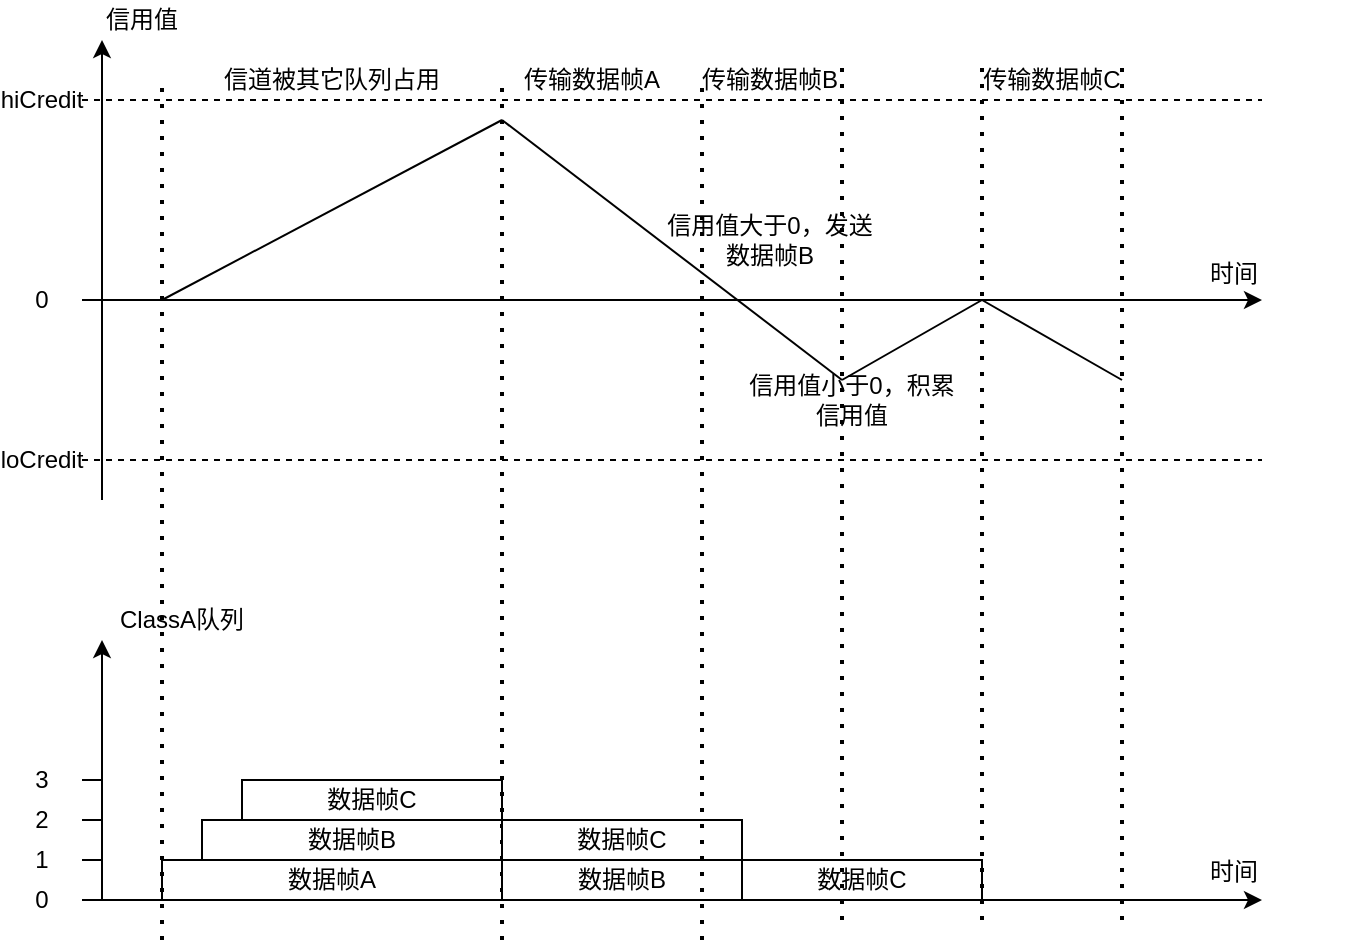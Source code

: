 <mxfile version="14.6.0" type="github">
  <diagram id="2HQvyCsuNLIA-essIyD5" name="Page-1">
    <mxGraphModel dx="981" dy="526" grid="0" gridSize="10" guides="1" tooltips="1" connect="1" arrows="1" fold="1" page="0" pageScale="1" pageWidth="827" pageHeight="1169" math="0" shadow="0">
      <root>
        <mxCell id="0" />
        <mxCell id="1" parent="0" />
        <mxCell id="q2cZeEuoKayBrFwD8LyS-1" value="" style="endArrow=classic;html=1;" parent="1" edge="1">
          <mxGeometry width="50" height="50" relative="1" as="geometry">
            <mxPoint x="80" y="310" as="sourcePoint" />
            <mxPoint x="80" y="80" as="targetPoint" />
          </mxGeometry>
        </mxCell>
        <mxCell id="q2cZeEuoKayBrFwD8LyS-2" value="" style="endArrow=classic;html=1;" parent="1" edge="1">
          <mxGeometry width="50" height="50" relative="1" as="geometry">
            <mxPoint x="70" y="210" as="sourcePoint" />
            <mxPoint x="660" y="210" as="targetPoint" />
          </mxGeometry>
        </mxCell>
        <mxCell id="q2cZeEuoKayBrFwD8LyS-3" value="0" style="text;html=1;strokeColor=none;fillColor=none;align=center;verticalAlign=middle;whiteSpace=wrap;rounded=0;" parent="1" vertex="1">
          <mxGeometry x="30" y="200" width="40" height="20" as="geometry" />
        </mxCell>
        <mxCell id="q2cZeEuoKayBrFwD8LyS-5" value="" style="endArrow=none;dashed=1;html=1;" parent="1" edge="1">
          <mxGeometry width="50" height="50" relative="1" as="geometry">
            <mxPoint x="70" y="110" as="sourcePoint" />
            <mxPoint x="660" y="110" as="targetPoint" />
          </mxGeometry>
        </mxCell>
        <mxCell id="q2cZeEuoKayBrFwD8LyS-6" value="hiCredit" style="text;html=1;strokeColor=none;fillColor=none;align=center;verticalAlign=middle;whiteSpace=wrap;rounded=0;" parent="1" vertex="1">
          <mxGeometry x="30" y="100" width="40" height="20" as="geometry" />
        </mxCell>
        <mxCell id="q2cZeEuoKayBrFwD8LyS-7" value="" style="endArrow=none;dashed=1;html=1;" parent="1" edge="1">
          <mxGeometry width="50" height="50" relative="1" as="geometry">
            <mxPoint x="70" y="290" as="sourcePoint" />
            <mxPoint x="660" y="290" as="targetPoint" />
          </mxGeometry>
        </mxCell>
        <mxCell id="q2cZeEuoKayBrFwD8LyS-8" value="loCredit" style="text;html=1;strokeColor=none;fillColor=none;align=center;verticalAlign=middle;whiteSpace=wrap;rounded=0;" parent="1" vertex="1">
          <mxGeometry x="30" y="280" width="40" height="20" as="geometry" />
        </mxCell>
        <mxCell id="q2cZeEuoKayBrFwD8LyS-9" value="信用值" style="text;html=1;strokeColor=none;fillColor=none;align=center;verticalAlign=middle;whiteSpace=wrap;rounded=0;" parent="1" vertex="1">
          <mxGeometry x="80" y="60" width="40" height="20" as="geometry" />
        </mxCell>
        <mxCell id="q2cZeEuoKayBrFwD8LyS-11" value="" style="endArrow=classic;html=1;" parent="1" edge="1">
          <mxGeometry width="50" height="50" relative="1" as="geometry">
            <mxPoint x="80" y="510" as="sourcePoint" />
            <mxPoint x="80" y="380" as="targetPoint" />
          </mxGeometry>
        </mxCell>
        <mxCell id="q2cZeEuoKayBrFwD8LyS-12" value="" style="endArrow=classic;html=1;" parent="1" edge="1">
          <mxGeometry width="50" height="50" relative="1" as="geometry">
            <mxPoint x="70" y="510" as="sourcePoint" />
            <mxPoint x="660" y="510" as="targetPoint" />
          </mxGeometry>
        </mxCell>
        <mxCell id="q2cZeEuoKayBrFwD8LyS-13" value="0" style="text;html=1;strokeColor=none;fillColor=none;align=center;verticalAlign=middle;whiteSpace=wrap;rounded=0;" parent="1" vertex="1">
          <mxGeometry x="30" y="500" width="40" height="20" as="geometry" />
        </mxCell>
        <mxCell id="q2cZeEuoKayBrFwD8LyS-15" value="1" style="text;html=1;strokeColor=none;fillColor=none;align=center;verticalAlign=middle;whiteSpace=wrap;rounded=0;" parent="1" vertex="1">
          <mxGeometry x="30" y="480" width="40" height="20" as="geometry" />
        </mxCell>
        <mxCell id="q2cZeEuoKayBrFwD8LyS-18" value="ClassA队列" style="text;html=1;strokeColor=none;fillColor=none;align=center;verticalAlign=middle;whiteSpace=wrap;rounded=0;" parent="1" vertex="1">
          <mxGeometry x="80" y="360" width="80" height="20" as="geometry" />
        </mxCell>
        <mxCell id="q2cZeEuoKayBrFwD8LyS-25" value="2" style="text;html=1;strokeColor=none;fillColor=none;align=center;verticalAlign=middle;whiteSpace=wrap;rounded=0;" parent="1" vertex="1">
          <mxGeometry x="30" y="460" width="40" height="20" as="geometry" />
        </mxCell>
        <mxCell id="q2cZeEuoKayBrFwD8LyS-26" value="3" style="text;html=1;strokeColor=none;fillColor=none;align=center;verticalAlign=middle;whiteSpace=wrap;rounded=0;" parent="1" vertex="1">
          <mxGeometry x="30" y="440" width="40" height="20" as="geometry" />
        </mxCell>
        <mxCell id="q2cZeEuoKayBrFwD8LyS-28" value="" style="endArrow=none;html=1;entryX=1;entryY=0.5;entryDx=0;entryDy=0;" parent="1" target="q2cZeEuoKayBrFwD8LyS-15" edge="1">
          <mxGeometry width="50" height="50" relative="1" as="geometry">
            <mxPoint x="80" y="490" as="sourcePoint" />
            <mxPoint x="400" y="370" as="targetPoint" />
          </mxGeometry>
        </mxCell>
        <mxCell id="q2cZeEuoKayBrFwD8LyS-29" value="" style="endArrow=none;html=1;entryX=1;entryY=0.5;entryDx=0;entryDy=0;" parent="1" target="q2cZeEuoKayBrFwD8LyS-25" edge="1">
          <mxGeometry width="50" height="50" relative="1" as="geometry">
            <mxPoint x="80" y="470" as="sourcePoint" />
            <mxPoint x="80" y="500" as="targetPoint" />
          </mxGeometry>
        </mxCell>
        <mxCell id="q2cZeEuoKayBrFwD8LyS-30" value="" style="endArrow=none;html=1;entryX=1;entryY=0.5;entryDx=0;entryDy=0;" parent="1" target="q2cZeEuoKayBrFwD8LyS-26" edge="1">
          <mxGeometry width="50" height="50" relative="1" as="geometry">
            <mxPoint x="80" y="450" as="sourcePoint" />
            <mxPoint x="70" y="490" as="targetPoint" />
          </mxGeometry>
        </mxCell>
        <mxCell id="q2cZeEuoKayBrFwD8LyS-31" value="数据帧A" style="rounded=0;whiteSpace=wrap;html=1;" parent="1" vertex="1">
          <mxGeometry x="110" y="490" width="170" height="20" as="geometry" />
        </mxCell>
        <mxCell id="q2cZeEuoKayBrFwD8LyS-32" value="&lt;span&gt;数据帧B&lt;/span&gt;" style="rounded=0;whiteSpace=wrap;html=1;" parent="1" vertex="1">
          <mxGeometry x="130" y="470" width="150" height="20" as="geometry" />
        </mxCell>
        <mxCell id="q2cZeEuoKayBrFwD8LyS-33" value="&lt;span&gt;数据帧C&lt;/span&gt;" style="rounded=0;whiteSpace=wrap;html=1;" parent="1" vertex="1">
          <mxGeometry x="150" y="450" width="130" height="20" as="geometry" />
        </mxCell>
        <mxCell id="q2cZeEuoKayBrFwD8LyS-34" value="" style="endArrow=none;dashed=1;html=1;dashPattern=1 3;strokeWidth=2;" parent="1" edge="1">
          <mxGeometry width="50" height="50" relative="1" as="geometry">
            <mxPoint x="110" y="530" as="sourcePoint" />
            <mxPoint x="110" y="100" as="targetPoint" />
          </mxGeometry>
        </mxCell>
        <mxCell id="q2cZeEuoKayBrFwD8LyS-35" value="" style="endArrow=none;dashed=1;html=1;dashPattern=1 3;strokeWidth=2;" parent="1" edge="1">
          <mxGeometry width="50" height="50" relative="1" as="geometry">
            <mxPoint x="280" y="530" as="sourcePoint" />
            <mxPoint x="280" y="100" as="targetPoint" />
          </mxGeometry>
        </mxCell>
        <mxCell id="q2cZeEuoKayBrFwD8LyS-37" value="&lt;span&gt;数据帧B&lt;/span&gt;" style="rounded=0;whiteSpace=wrap;html=1;" parent="1" vertex="1">
          <mxGeometry x="280" y="490" width="120" height="20" as="geometry" />
        </mxCell>
        <mxCell id="q2cZeEuoKayBrFwD8LyS-38" value="&lt;span&gt;数据帧C&lt;/span&gt;" style="rounded=0;whiteSpace=wrap;html=1;" parent="1" vertex="1">
          <mxGeometry x="280" y="470" width="120" height="20" as="geometry" />
        </mxCell>
        <mxCell id="q2cZeEuoKayBrFwD8LyS-39" value="" style="endArrow=none;dashed=1;html=1;dashPattern=1 3;strokeWidth=2;" parent="1" edge="1">
          <mxGeometry width="50" height="50" relative="1" as="geometry">
            <mxPoint x="380" y="530" as="sourcePoint" />
            <mxPoint x="380" y="100" as="targetPoint" />
          </mxGeometry>
        </mxCell>
        <mxCell id="q2cZeEuoKayBrFwD8LyS-40" value="&lt;span&gt;数据帧C&lt;/span&gt;" style="rounded=0;whiteSpace=wrap;html=1;" parent="1" vertex="1">
          <mxGeometry x="400" y="490" width="120" height="20" as="geometry" />
        </mxCell>
        <mxCell id="q2cZeEuoKayBrFwD8LyS-41" value="" style="endArrow=none;dashed=1;html=1;dashPattern=1 3;strokeWidth=2;" parent="1" edge="1">
          <mxGeometry width="50" height="50" relative="1" as="geometry">
            <mxPoint x="450" y="520" as="sourcePoint" />
            <mxPoint x="450" y="90" as="targetPoint" />
          </mxGeometry>
        </mxCell>
        <mxCell id="q2cZeEuoKayBrFwD8LyS-42" value="" style="endArrow=none;html=1;" parent="1" edge="1">
          <mxGeometry width="50" height="50" relative="1" as="geometry">
            <mxPoint x="110" y="210" as="sourcePoint" />
            <mxPoint x="280" y="120" as="targetPoint" />
          </mxGeometry>
        </mxCell>
        <mxCell id="q2cZeEuoKayBrFwD8LyS-43" value="信道被其它队列占用" style="text;html=1;strokeColor=none;fillColor=none;align=center;verticalAlign=middle;whiteSpace=wrap;rounded=0;" parent="1" vertex="1">
          <mxGeometry x="140" y="90" width="110" height="20" as="geometry" />
        </mxCell>
        <mxCell id="q2cZeEuoKayBrFwD8LyS-44" value="" style="endArrow=none;html=1;" parent="1" edge="1">
          <mxGeometry width="50" height="50" relative="1" as="geometry">
            <mxPoint x="450" y="250" as="sourcePoint" />
            <mxPoint x="280" y="120" as="targetPoint" />
          </mxGeometry>
        </mxCell>
        <mxCell id="q2cZeEuoKayBrFwD8LyS-45" value="信用值大于0，发送数据帧B" style="text;html=1;strokeColor=none;fillColor=none;align=center;verticalAlign=middle;whiteSpace=wrap;rounded=0;" parent="1" vertex="1">
          <mxGeometry x="359" y="170" width="110" height="20" as="geometry" />
        </mxCell>
        <mxCell id="q2cZeEuoKayBrFwD8LyS-46" value="信用值小于0，积累信用值" style="text;html=1;strokeColor=none;fillColor=none;align=center;verticalAlign=middle;whiteSpace=wrap;rounded=0;" parent="1" vertex="1">
          <mxGeometry x="400" y="250" width="110" height="20" as="geometry" />
        </mxCell>
        <mxCell id="q2cZeEuoKayBrFwD8LyS-47" value="传输数据帧A" style="text;html=1;strokeColor=none;fillColor=none;align=center;verticalAlign=middle;whiteSpace=wrap;rounded=0;" parent="1" vertex="1">
          <mxGeometry x="270" y="90" width="110" height="20" as="geometry" />
        </mxCell>
        <mxCell id="q2cZeEuoKayBrFwD8LyS-48" value="传输数据帧B" style="text;html=1;strokeColor=none;fillColor=none;align=center;verticalAlign=middle;whiteSpace=wrap;rounded=0;" parent="1" vertex="1">
          <mxGeometry x="359" y="90" width="110" height="20" as="geometry" />
        </mxCell>
        <mxCell id="q2cZeEuoKayBrFwD8LyS-49" value="" style="endArrow=none;html=1;" parent="1" edge="1">
          <mxGeometry width="50" height="50" relative="1" as="geometry">
            <mxPoint x="520" y="210" as="sourcePoint" />
            <mxPoint x="450" y="250" as="targetPoint" />
          </mxGeometry>
        </mxCell>
        <mxCell id="q2cZeEuoKayBrFwD8LyS-50" value="" style="endArrow=none;dashed=1;html=1;dashPattern=1 3;strokeWidth=2;" parent="1" edge="1">
          <mxGeometry width="50" height="50" relative="1" as="geometry">
            <mxPoint x="520" y="520" as="sourcePoint" />
            <mxPoint x="520" y="90" as="targetPoint" />
          </mxGeometry>
        </mxCell>
        <mxCell id="q2cZeEuoKayBrFwD8LyS-51" value="" style="endArrow=none;html=1;" parent="1" edge="1">
          <mxGeometry width="50" height="50" relative="1" as="geometry">
            <mxPoint x="520" y="210" as="sourcePoint" />
            <mxPoint x="590" y="250" as="targetPoint" />
          </mxGeometry>
        </mxCell>
        <mxCell id="q2cZeEuoKayBrFwD8LyS-52" value="" style="endArrow=none;dashed=1;html=1;dashPattern=1 3;strokeWidth=2;" parent="1" edge="1">
          <mxGeometry width="50" height="50" relative="1" as="geometry">
            <mxPoint x="590" y="520" as="sourcePoint" />
            <mxPoint x="590" y="90" as="targetPoint" />
          </mxGeometry>
        </mxCell>
        <mxCell id="q2cZeEuoKayBrFwD8LyS-53" value="传输数据帧C" style="text;html=1;strokeColor=none;fillColor=none;align=center;verticalAlign=middle;whiteSpace=wrap;rounded=0;" parent="1" vertex="1">
          <mxGeometry x="500" y="90" width="110" height="20" as="geometry" />
        </mxCell>
        <mxCell id="n7CDajzxVLw1u28IdnKF-1" value="时间" style="text;html=1;strokeColor=none;fillColor=none;align=center;verticalAlign=middle;whiteSpace=wrap;rounded=0;" vertex="1" parent="1">
          <mxGeometry x="591" y="187" width="110" height="20" as="geometry" />
        </mxCell>
        <mxCell id="n7CDajzxVLw1u28IdnKF-2" style="edgeStyle=orthogonalEdgeStyle;rounded=0;orthogonalLoop=1;jettySize=auto;html=1;exitX=0.5;exitY=1;exitDx=0;exitDy=0;" edge="1" parent="1" source="n7CDajzxVLw1u28IdnKF-1" target="n7CDajzxVLw1u28IdnKF-1">
          <mxGeometry relative="1" as="geometry" />
        </mxCell>
        <mxCell id="n7CDajzxVLw1u28IdnKF-3" value="时间" style="text;html=1;strokeColor=none;fillColor=none;align=center;verticalAlign=middle;whiteSpace=wrap;rounded=0;" vertex="1" parent="1">
          <mxGeometry x="591" y="486" width="110" height="20" as="geometry" />
        </mxCell>
      </root>
    </mxGraphModel>
  </diagram>
</mxfile>
